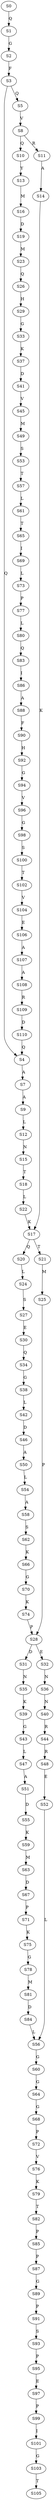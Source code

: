strict digraph  {
	S0 -> S1 [ label = Q ];
	S1 -> S2 [ label = G ];
	S2 -> S3 [ label = F ];
	S3 -> S4 [ label = Q ];
	S3 -> S5 [ label = Q ];
	S4 -> S7 [ label = A ];
	S5 -> S8 [ label = V ];
	S7 -> S9 [ label = A ];
	S8 -> S10 [ label = Q ];
	S8 -> S11 [ label = R ];
	S9 -> S12 [ label = L ];
	S10 -> S13 [ label = Y ];
	S11 -> S14 [ label = A ];
	S12 -> S15 [ label = N ];
	S13 -> S16 [ label = M ];
	S14 -> S17 [ label = K ];
	S15 -> S18 [ label = T ];
	S16 -> S19 [ label = D ];
	S17 -> S20 [ label = Q ];
	S17 -> S21 [ label = T ];
	S18 -> S22 [ label = L ];
	S19 -> S23 [ label = M ];
	S20 -> S24 [ label = L ];
	S21 -> S25 [ label = M ];
	S22 -> S17 [ label = K ];
	S23 -> S26 [ label = Q ];
	S24 -> S27 [ label = S ];
	S25 -> S28 [ label = P ];
	S26 -> S29 [ label = H ];
	S27 -> S30 [ label = E ];
	S28 -> S31 [ label = D ];
	S28 -> S32 [ label = E ];
	S29 -> S33 [ label = G ];
	S30 -> S34 [ label = Q ];
	S31 -> S35 [ label = N ];
	S32 -> S36 [ label = N ];
	S33 -> S37 [ label = K ];
	S34 -> S38 [ label = G ];
	S35 -> S39 [ label = K ];
	S36 -> S40 [ label = N ];
	S37 -> S41 [ label = D ];
	S38 -> S42 [ label = L ];
	S39 -> S43 [ label = G ];
	S40 -> S44 [ label = R ];
	S41 -> S45 [ label = V ];
	S42 -> S46 [ label = D ];
	S43 -> S47 [ label = L ];
	S44 -> S48 [ label = R ];
	S45 -> S49 [ label = M ];
	S46 -> S50 [ label = A ];
	S47 -> S51 [ label = A ];
	S48 -> S52 [ label = E ];
	S49 -> S53 [ label = S ];
	S50 -> S54 [ label = L ];
	S51 -> S55 [ label = D ];
	S52 -> S56 [ label = L ];
	S53 -> S57 [ label = T ];
	S54 -> S58 [ label = A ];
	S55 -> S59 [ label = K ];
	S56 -> S60 [ label = G ];
	S57 -> S61 [ label = L ];
	S58 -> S62 [ label = S ];
	S59 -> S63 [ label = M ];
	S60 -> S64 [ label = G ];
	S61 -> S65 [ label = T ];
	S62 -> S66 [ label = K ];
	S63 -> S67 [ label = D ];
	S64 -> S68 [ label = G ];
	S65 -> S69 [ label = I ];
	S66 -> S70 [ label = G ];
	S67 -> S71 [ label = P ];
	S68 -> S72 [ label = P ];
	S69 -> S73 [ label = L ];
	S70 -> S74 [ label = K ];
	S71 -> S75 [ label = K ];
	S72 -> S76 [ label = V ];
	S73 -> S77 [ label = P ];
	S74 -> S28 [ label = P ];
	S75 -> S78 [ label = G ];
	S76 -> S79 [ label = K ];
	S77 -> S80 [ label = L ];
	S78 -> S81 [ label = M ];
	S79 -> S82 [ label = T ];
	S80 -> S83 [ label = Q ];
	S81 -> S84 [ label = D ];
	S82 -> S85 [ label = P ];
	S83 -> S86 [ label = I ];
	S84 -> S56 [ label = L ];
	S85 -> S87 [ label = P ];
	S86 -> S88 [ label = A ];
	S87 -> S89 [ label = G ];
	S88 -> S90 [ label = F ];
	S89 -> S91 [ label = P ];
	S90 -> S92 [ label = H ];
	S91 -> S93 [ label = S ];
	S92 -> S94 [ label = G ];
	S93 -> S95 [ label = P ];
	S94 -> S96 [ label = V ];
	S95 -> S97 [ label = E ];
	S96 -> S98 [ label = G ];
	S97 -> S99 [ label = P ];
	S98 -> S100 [ label = S ];
	S99 -> S101 [ label = I ];
	S100 -> S102 [ label = T ];
	S101 -> S103 [ label = G ];
	S102 -> S104 [ label = V ];
	S103 -> S105 [ label = T ];
	S104 -> S106 [ label = E ];
	S106 -> S107 [ label = A ];
	S107 -> S108 [ label = A ];
	S108 -> S109 [ label = R ];
	S109 -> S110 [ label = D ];
	S110 -> S4 [ label = Q ];
}
